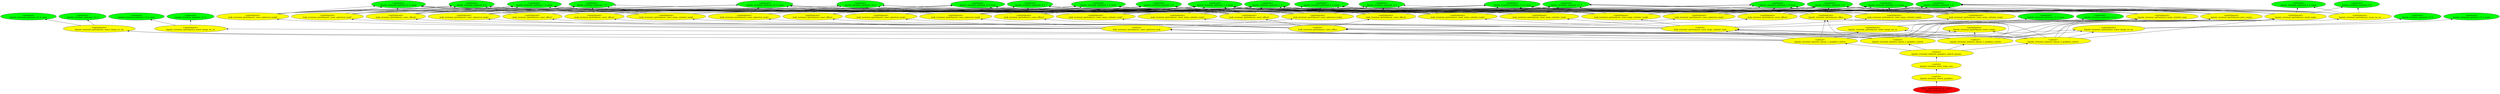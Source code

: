 digraph {
rankdir="BT"
liquids_terminal_spriteset_1_0 [fillcolor=green style="filled" label="<spriteset>\nliquids_terminal_spriteset_1_0"]
liquids_terminal_spriteset_1_0_snow [fillcolor=green style="filled" label="<spriteset>\nliquids_terminal_spriteset_1_0_snow"]
liquids_terminal_spriteset_2_0 [fillcolor=green style="filled" label="<spriteset>\nliquids_terminal_spriteset_2_0"]
liquids_terminal_spriteset_2_0_snow [fillcolor=green style="filled" label="<spriteset>\nliquids_terminal_spriteset_2_0_snow"]
liquids_terminal_spriteset_3_0 [fillcolor=green style="filled" label="<spriteset>\nliquids_terminal_spriteset_3_0"]
liquids_terminal_spriteset_3_0_snow [fillcolor=green style="filled" label="<spriteset>\nliquids_terminal_spriteset_3_0_snow"]
liquids_terminal_spriteset_4_0 [fillcolor=green style="filled" label="<spriteset>\nliquids_terminal_spriteset_4_0"]
liquids_terminal_spriteset_4_0_snow [fillcolor=green style="filled" label="<spriteset>\nliquids_terminal_spriteset_4_0_snow"]
liquids_terminal_spriteset_5_0 [fillcolor=green style="filled" label="<spriteset>\nliquids_terminal_spriteset_5_0"]
liquids_terminal_spriteset_5_0_snow [fillcolor=green style="filled" label="<spriteset>\nliquids_terminal_spriteset_5_0_snow"]
liquids_terminal_spriteset_6_0 [fillcolor=green style="filled" label="<spriteset>\nliquids_terminal_spriteset_6_0"]
liquids_terminal_spriteset_6_0_snow [fillcolor=green style="filled" label="<spriteset>\nliquids_terminal_spriteset_6_0_snow"]
liquids_terminal_spriteset_7_0 [fillcolor=green style="filled" label="<spriteset>\nliquids_terminal_spriteset_7_0"]
liquids_terminal_spriteset_7_0_snow [fillcolor=green style="filled" label="<spriteset>\nliquids_terminal_spriteset_7_0_snow"]
liquids_terminal_spriteset_8_0 [fillcolor=green style="filled" label="<spriteset>\nliquids_terminal_spriteset_8_0"]
liquids_terminal_spriteset_8_0_snow [fillcolor=green style="filled" label="<spriteset>\nliquids_terminal_spriteset_8_0_snow"]
liquids_terminal_spriteset_9_0 [fillcolor=green style="filled" label="<spriteset>\nliquids_terminal_spriteset_9_0"]
liquids_terminal_spriteset_9_0_snow [fillcolor=green style="filled" label="<spriteset>\nliquids_terminal_spriteset_9_0_snow"]
liquids_terminal_spriteset_10_0 [fillcolor=green style="filled" label="<spriteset>\nliquids_terminal_spriteset_10_0"]
liquids_terminal_spriteset_10_0_snow [fillcolor=green style="filled" label="<spriteset>\nliquids_terminal_spriteset_10_0_snow"]
liquids_terminal_spriteset_11_0 [fillcolor=green style="filled" label="<spriteset>\nliquids_terminal_spriteset_11_0"]
liquids_terminal_spriteset_11_0_snow [fillcolor=green style="filled" label="<spriteset>\nliquids_terminal_spriteset_11_0_snow"]
liquids_terminal_spriteset_12_0 [fillcolor=green style="filled" label="<spriteset>\nliquids_terminal_spriteset_12_0"]
liquids_terminal_spriteset_12_0_snow [fillcolor=green style="filled" label="<spriteset>\nliquids_terminal_spriteset_12_0_snow"]
liquids_terminal_spriteset_13_0 [fillcolor=green style="filled" label="<spriteset>\nliquids_terminal_spriteset_13_0"]
liquids_terminal_spriteset_13_0_snow [fillcolor=green style="filled" label="<spriteset>\nliquids_terminal_spriteset_13_0_snow"]
liquids_terminal_spriteset_14_0 [fillcolor=green style="filled" label="<spriteset>\nliquids_terminal_spriteset_14_0"]
liquids_terminal_spriteset_14_0_snow [fillcolor=green style="filled" label="<spriteset>\nliquids_terminal_spriteset_14_0_snow"]
liquids_terminal_spriteset_15_0 [fillcolor=green style="filled" label="<spriteset>\nliquids_terminal_spriteset_15_0"]
liquids_terminal_spriteset_15_0_snow [fillcolor=green style="filled" label="<spriteset>\nliquids_terminal_spriteset_15_0_snow"]
liquids_terminal_spritelayout_small_tanks [fillcolor=yellow style="filled" label="<spritelayout>\nliquids_terminal_spritelayout_small_tanks"]
bulk_terminal_spritelayout_coast_large_cylinder_tank1 [fillcolor=yellow style="filled" label="<spritelayout>\nbulk_terminal_spritelayout_coast_large_cylinder_tank1"]
bulk_terminal_spritelayout_coast_large_cylinder_tank2 [fillcolor=yellow style="filled" label="<spritelayout>\nbulk_terminal_spritelayout_coast_large_cylinder_tank2"]
bulk_terminal_spritelayout_coast_large_cylinder_tank3 [fillcolor=yellow style="filled" label="<spritelayout>\nbulk_terminal_spritelayout_coast_large_cylinder_tank3"]
bulk_terminal_spritelayout_coast_large_cylinder_tank4 [fillcolor=yellow style="filled" label="<spritelayout>\nbulk_terminal_spritelayout_coast_large_cylinder_tank4"]
bulk_terminal_spritelayout_coast_large_cylinder_tank5 [fillcolor=yellow style="filled" label="<spritelayout>\nbulk_terminal_spritelayout_coast_large_cylinder_tank5"]
bulk_terminal_spritelayout_coast_large_cylinder_tank6 [fillcolor=yellow style="filled" label="<spritelayout>\nbulk_terminal_spritelayout_coast_large_cylinder_tank6"]
bulk_terminal_spritelayout_coast_large_cylinder_tank7 [fillcolor=yellow style="filled" label="<spritelayout>\nbulk_terminal_spritelayout_coast_large_cylinder_tank7"]
bulk_terminal_spritelayout_coast_large_cylinder_tank8 [fillcolor=yellow style="filled" label="<spritelayout>\nbulk_terminal_spritelayout_coast_large_cylinder_tank8"]
bulk_terminal_spritelayout_coast_office1 [fillcolor=yellow style="filled" label="<spritelayout>\nbulk_terminal_spritelayout_coast_office1"]
bulk_terminal_spritelayout_coast_office2 [fillcolor=yellow style="filled" label="<spritelayout>\nbulk_terminal_spritelayout_coast_office2"]
bulk_terminal_spritelayout_coast_office3 [fillcolor=yellow style="filled" label="<spritelayout>\nbulk_terminal_spritelayout_coast_office3"]
bulk_terminal_spritelayout_coast_office4 [fillcolor=yellow style="filled" label="<spritelayout>\nbulk_terminal_spritelayout_coast_office4"]
bulk_terminal_spritelayout_coast_office5 [fillcolor=yellow style="filled" label="<spritelayout>\nbulk_terminal_spritelayout_coast_office5"]
bulk_terminal_spritelayout_coast_office6 [fillcolor=yellow style="filled" label="<spritelayout>\nbulk_terminal_spritelayout_coast_office6"]
bulk_terminal_spritelayout_coast_office7 [fillcolor=yellow style="filled" label="<spritelayout>\nbulk_terminal_spritelayout_coast_office7"]
bulk_terminal_spritelayout_coast_office8 [fillcolor=yellow style="filled" label="<spritelayout>\nbulk_terminal_spritelayout_coast_office8"]
bulk_terminal_spritelayout_coast_spherical_tank1 [fillcolor=yellow style="filled" label="<spritelayout>\nbulk_terminal_spritelayout_coast_spherical_tank1"]
bulk_terminal_spritelayout_coast_spherical_tank2 [fillcolor=yellow style="filled" label="<spritelayout>\nbulk_terminal_spritelayout_coast_spherical_tank2"]
bulk_terminal_spritelayout_coast_spherical_tank3 [fillcolor=yellow style="filled" label="<spritelayout>\nbulk_terminal_spritelayout_coast_spherical_tank3"]
bulk_terminal_spritelayout_coast_spherical_tank4 [fillcolor=yellow style="filled" label="<spritelayout>\nbulk_terminal_spritelayout_coast_spherical_tank4"]
bulk_terminal_spritelayout_coast_spherical_tank5 [fillcolor=yellow style="filled" label="<spritelayout>\nbulk_terminal_spritelayout_coast_spherical_tank5"]
bulk_terminal_spritelayout_coast_spherical_tank6 [fillcolor=yellow style="filled" label="<spritelayout>\nbulk_terminal_spritelayout_coast_spherical_tank6"]
bulk_terminal_spritelayout_coast_spherical_tank7 [fillcolor=yellow style="filled" label="<spritelayout>\nbulk_terminal_spritelayout_coast_spherical_tank7"]
bulk_terminal_spritelayout_coast_spherical_tank8 [fillcolor=yellow style="filled" label="<spritelayout>\nbulk_terminal_spritelayout_coast_spherical_tank8"]
liquids_terminal_spritelayout_water_barge_sw_ne [fillcolor=yellow style="filled" label="<spritelayout>\nliquids_terminal_spritelayout_water_barge_sw_ne"]
liquids_terminal_spritelayout_water_barge_ne_sw [fillcolor=yellow style="filled" label="<spritelayout>\nliquids_terminal_spritelayout_water_barge_ne_sw"]
liquids_terminal_spritelayout_water_barge_se_nw [fillcolor=yellow style="filled" label="<spritelayout>\nliquids_terminal_spritelayout_water_barge_se_nw"]
liquids_terminal_spritelayout_water_barge_nw_se [fillcolor=yellow style="filled" label="<spritelayout>\nliquids_terminal_spritelayout_water_barge_nw_se"]
liquids_terminal_spritelayout_water_empty [fillcolor=yellow style="filled" label="<spritelayout>\nliquids_terminal_spritelayout_water_empty"]
liquids_terminal_spritelayout_office [fillcolor=yellow style="filled" label="<spritelayout>\nliquids_terminal_spritelayout_office"]
liquids_terminal_spritelayout_large_cylinder_tank [fillcolor=yellow style="filled" label="<spritelayout>\nliquids_terminal_spritelayout_large_cylinder_tank"]
liquids_terminal_spritelayout_crane_ne_sw [fillcolor=yellow style="filled" label="<spritelayout>\nliquids_terminal_spritelayout_crane_ne_sw"]
liquids_terminal_spritelayout_jetty_empty [fillcolor=yellow style="filled" label="<spritelayout>\nliquids_terminal_spritelayout_jetty_empty"]
bulk_terminal_spritelayout_coast_large_cylinder_tank [fillcolor=yellow style="filled" label="<switch>\nbulk_terminal_spritelayout_coast_large_cylinder_tank"]
bulk_terminal_spritelayout_coast_office [fillcolor=yellow style="filled" label="<switch>\nbulk_terminal_spritelayout_coast_office"]
bulk_terminal_spritelayout_coast_spherical_tank [fillcolor=yellow style="filled" label="<switch>\nbulk_terminal_spritelayout_coast_spherical_tank"]
liquids_terminal_industry_layout_1_graphics_switch [fillcolor=yellow style="filled" label="<switch>\nliquids_terminal_industry_layout_1_graphics_switch"]
liquids_terminal_industry_layout_2_graphics_switch [fillcolor=yellow style="filled" label="<switch>\nliquids_terminal_industry_layout_2_graphics_switch"]
liquids_terminal_industry_layout_3_graphics_switch [fillcolor=yellow style="filled" label="<switch>\nliquids_terminal_industry_layout_3_graphics_switch"]
liquids_terminal_industry_layout_4_graphics_switch [fillcolor=yellow style="filled" label="<switch>\nliquids_terminal_industry_layout_4_graphics_switch"]
liquids_terminal_industry_graphics_switch_layouts [fillcolor=yellow style="filled" label="<switch>\nliquids_terminal_industry_graphics_switch_layouts"]
liquids_terminal_store_temp_vars [fillcolor=yellow style="filled" label="<switch>\nliquids_terminal_store_temp_vars"]
liquids_terminal_switch_graphics [fillcolor=yellow style="filled" label="<switch>\nliquids_terminal_switch_graphics"]
liquids_terminal_tile_1 [fillcolor=red style="filled" label="FEAT_INDUSTRYTILES <250>\nliquids_terminal_tile_1"]
liquids_terminal_spritelayout_crane_ne_sw->liquids_terminal_spriteset_1_0_snow
liquids_terminal_industry_layout_1_graphics_switch->liquids_terminal_spritelayout_office
liquids_terminal_store_temp_vars->liquids_terminal_industry_graphics_switch_layouts
bulk_terminal_spritelayout_coast_spherical_tank->bulk_terminal_spritelayout_coast_spherical_tank1
bulk_terminal_spritelayout_coast_large_cylinder_tank4->liquids_terminal_spriteset_3_0_snow
liquids_terminal_spritelayout_jetty_empty->liquids_terminal_spriteset_2_0_snow
bulk_terminal_spritelayout_coast_spherical_tank7->liquids_terminal_spriteset_6_0_snow
liquids_terminal_industry_layout_3_graphics_switch->liquids_terminal_spritelayout_office
bulk_terminal_spritelayout_coast_large_cylinder_tank6->liquids_terminal_spriteset_5_0_snow
bulk_terminal_spritelayout_coast_large_cylinder_tank7->liquids_terminal_spriteset_6_0_snow
liquids_terminal_industry_layout_3_graphics_switch->liquids_terminal_spritelayout_large_cylinder_tank
bulk_terminal_spritelayout_coast_spherical_tank6->liquids_terminal_spriteset_2_0_snow
liquids_terminal_industry_layout_3_graphics_switch->liquids_terminal_spritelayout_small_tanks
bulk_terminal_spritelayout_coast_office1->liquids_terminal_spriteset_1_0_snow
bulk_terminal_spritelayout_coast_spherical_tank8->liquids_terminal_spriteset_10_0
liquids_terminal_industry_layout_1_graphics_switch->liquids_terminal_spritelayout_large_cylinder_tank
bulk_terminal_spritelayout_coast_spherical_tank4->liquids_terminal_spriteset_1_0_snow
bulk_terminal_spritelayout_coast_office3->liquids_terminal_spriteset_9_0_snow
bulk_terminal_spritelayout_coast_office4->liquids_terminal_spriteset_9_0
liquids_terminal_spritelayout_jetty_empty->liquids_terminal_spriteset_3_0
bulk_terminal_spritelayout_coast_office5->liquids_terminal_spriteset_1_0
liquids_terminal_industry_layout_4_graphics_switch->bulk_terminal_spritelayout_coast_spherical_tank
liquids_terminal_spritelayout_large_cylinder_tank->liquids_terminal_spriteset_3_0_snow
bulk_terminal_spritelayout_coast_office7->liquids_terminal_spriteset_6_0
liquids_terminal_industry_layout_3_graphics_switch->liquids_terminal_spritelayout_water_barge_se_nw
bulk_terminal_spritelayout_coast_spherical_tank2->liquids_terminal_spriteset_1_0
bulk_terminal_spritelayout_coast_spherical_tank3->liquids_terminal_spriteset_2_0
bulk_terminal_spritelayout_coast_large_cylinder_tank5->liquids_terminal_spriteset_4_0
bulk_terminal_spritelayout_coast_office5->liquids_terminal_spriteset_4_0
bulk_terminal_spritelayout_coast_spherical_tank2->liquids_terminal_spriteset_1_0_snow
bulk_terminal_spritelayout_coast_office3->liquids_terminal_spriteset_1_0
bulk_terminal_spritelayout_coast_large_cylinder_tank6->liquids_terminal_spriteset_1_0
liquids_terminal_spritelayout_office->liquids_terminal_spriteset_1_0
bulk_terminal_spritelayout_coast_spherical_tank2->liquids_terminal_spriteset_10_0_snow
bulk_terminal_spritelayout_coast_large_cylinder_tank1->liquids_terminal_spriteset_1_0_snow
bulk_terminal_spritelayout_coast_office8->liquids_terminal_spriteset_1_0_snow
bulk_terminal_spritelayout_coast_large_cylinder_tank6->liquids_terminal_spriteset_1_0_snow
bulk_terminal_spritelayout_coast_spherical_tank3->liquids_terminal_spriteset_3_0_snow
bulk_terminal_spritelayout_coast_office4->liquids_terminal_spriteset_4_0
liquids_terminal_spritelayout_office->liquids_terminal_spriteset_9_0
bulk_terminal_spritelayout_coast_spherical_tank2->liquids_terminal_spriteset_10_0
liquids_terminal_industry_layout_3_graphics_switch->liquids_terminal_spritelayout_water_barge_ne_sw
bulk_terminal_spritelayout_coast_large_cylinder_tank3->liquids_terminal_spriteset_2_0
liquids_terminal_industry_layout_1_graphics_switch->liquids_terminal_spritelayout_water_empty
liquids_terminal_spritelayout_water_barge_nw_se->liquids_terminal_spriteset_15_0_snow
bulk_terminal_spritelayout_coast_spherical_tank5->liquids_terminal_spriteset_5_0_snow
bulk_terminal_spritelayout_coast_office->bulk_terminal_spritelayout_coast_office7
bulk_terminal_spritelayout_coast_large_cylinder_tank5->liquids_terminal_spriteset_4_0_snow
liquids_terminal_industry_layout_2_graphics_switch->liquids_terminal_spritelayout_office
bulk_terminal_spritelayout_coast_spherical_tank6->liquids_terminal_spriteset_1_0_snow
bulk_terminal_spritelayout_coast_office1->liquids_terminal_spriteset_1_0
bulk_terminal_spritelayout_coast_large_cylinder_tank6->liquids_terminal_spriteset_11_0
bulk_terminal_spritelayout_coast_spherical_tank3->liquids_terminal_spriteset_1_0_snow
liquids_terminal_spritelayout_jetty_empty->liquids_terminal_spriteset_1_0_snow
bulk_terminal_spritelayout_coast_large_cylinder_tank4->liquids_terminal_spriteset_1_0_snow
liquids_terminal_spritelayout_large_cylinder_tank->liquids_terminal_spriteset_2_0
bulk_terminal_spritelayout_coast_office6->liquids_terminal_spriteset_9_0
liquids_terminal_industry_layout_2_graphics_switch->bulk_terminal_spritelayout_coast_large_cylinder_tank
bulk_terminal_spritelayout_coast_office4->liquids_terminal_spriteset_4_0_snow
bulk_terminal_spritelayout_coast_office1->liquids_terminal_spriteset_9_0_snow
liquids_terminal_industry_layout_1_graphics_switch->liquids_terminal_spritelayout_small_tanks
liquids_terminal_spritelayout_large_cylinder_tank->liquids_terminal_spriteset_2_0_snow
bulk_terminal_spritelayout_coast_office->bulk_terminal_spritelayout_coast_office4
bulk_terminal_spritelayout_coast_large_cylinder_tank3->liquids_terminal_spriteset_2_0_snow
bulk_terminal_spritelayout_coast_large_cylinder_tank7->liquids_terminal_spriteset_11_0_snow
bulk_terminal_spritelayout_coast_large_cylinder_tank5->liquids_terminal_spriteset_1_0
bulk_terminal_spritelayout_coast_spherical_tank2->liquids_terminal_spriteset_7_0_snow
bulk_terminal_spritelayout_coast_spherical_tank5->liquids_terminal_spriteset_1_0
bulk_terminal_spritelayout_coast_spherical_tank4->liquids_terminal_spriteset_10_0
bulk_terminal_spritelayout_coast_spherical_tank8->liquids_terminal_spriteset_1_0
bulk_terminal_spritelayout_coast_large_cylinder_tank7->liquids_terminal_spriteset_6_0
bulk_terminal_spritelayout_coast_spherical_tank8->liquids_terminal_spriteset_6_0
bulk_terminal_spritelayout_coast_spherical_tank3->liquids_terminal_spriteset_1_0
bulk_terminal_spritelayout_coast_spherical_tank->bulk_terminal_spritelayout_coast_spherical_tank8
bulk_terminal_spritelayout_coast_large_cylinder_tank7->liquids_terminal_spriteset_11_0
liquids_terminal_spritelayout_crane_ne_sw->liquids_terminal_spriteset_8_0_snow
liquids_terminal_spritelayout_office->liquids_terminal_spriteset_3_0_snow
bulk_terminal_spritelayout_coast_spherical_tank8->liquids_terminal_spriteset_1_0_snow
bulk_terminal_spritelayout_coast_spherical_tank8->liquids_terminal_spriteset_6_0_snow
bulk_terminal_spritelayout_coast_office5->liquids_terminal_spriteset_9_0_snow
liquids_terminal_spritelayout_crane_ne_sw->liquids_terminal_spriteset_2_0_snow
liquids_terminal_industry_layout_4_graphics_switch->bulk_terminal_spritelayout_coast_large_cylinder_tank
bulk_terminal_spritelayout_coast_spherical_tank8->liquids_terminal_spriteset_10_0_snow
liquids_terminal_industry_layout_2_graphics_switch->bulk_terminal_spritelayout_coast_spherical_tank
bulk_terminal_spritelayout_coast_large_cylinder_tank->bulk_terminal_spritelayout_coast_large_cylinder_tank7
bulk_terminal_spritelayout_coast_large_cylinder_tank->bulk_terminal_spritelayout_coast_large_cylinder_tank2
liquids_terminal_spritelayout_small_tanks->liquids_terminal_spriteset_8_0_snow
liquids_terminal_spritelayout_small_tanks->liquids_terminal_spriteset_2_0_snow
bulk_terminal_spritelayout_coast_office3->liquids_terminal_spriteset_2_0_snow
liquids_terminal_spritelayout_crane_ne_sw->liquids_terminal_spriteset_3_0
bulk_terminal_spritelayout_coast_spherical_tank1->liquids_terminal_spriteset_1_0
liquids_terminal_spritelayout_crane_ne_sw->liquids_terminal_spriteset_8_0
bulk_terminal_spritelayout_coast_large_cylinder_tank2->liquids_terminal_spriteset_11_0
liquids_terminal_industry_layout_4_graphics_switch->bulk_terminal_spritelayout_coast_office
liquids_terminal_tile_1->liquids_terminal_switch_graphics
liquids_terminal_industry_layout_1_graphics_switch->bulk_terminal_spritelayout_coast_spherical_tank
bulk_terminal_spritelayout_coast_large_cylinder_tank2->liquids_terminal_spriteset_1_0
bulk_terminal_spritelayout_coast_large_cylinder_tank2->liquids_terminal_spriteset_7_0
bulk_terminal_spritelayout_coast_office4->liquids_terminal_spriteset_9_0_snow
bulk_terminal_spritelayout_coast_spherical_tank->bulk_terminal_spritelayout_coast_spherical_tank3
liquids_terminal_spritelayout_jetty_empty->liquids_terminal_spriteset_1_0
liquids_terminal_spritelayout_large_cylinder_tank->liquids_terminal_spriteset_11_0
liquids_terminal_spritelayout_small_tanks->liquids_terminal_spriteset_3_0_snow
bulk_terminal_spritelayout_coast_office7->liquids_terminal_spriteset_6_0_snow
bulk_terminal_spritelayout_coast_large_cylinder_tank->bulk_terminal_spritelayout_coast_large_cylinder_tank6
bulk_terminal_spritelayout_coast_office8->liquids_terminal_spriteset_1_0
bulk_terminal_spritelayout_coast_spherical_tank5->liquids_terminal_spriteset_1_0_snow
bulk_terminal_spritelayout_coast_spherical_tank4->liquids_terminal_spriteset_3_0
liquids_terminal_industry_layout_3_graphics_switch->bulk_terminal_spritelayout_coast_spherical_tank
bulk_terminal_spritelayout_coast_large_cylinder_tank6->liquids_terminal_spriteset_11_0_snow
bulk_terminal_spritelayout_coast_spherical_tank2->liquids_terminal_spriteset_7_0
bulk_terminal_spritelayout_coast_office3->liquids_terminal_spriteset_9_0
liquids_terminal_spritelayout_crane_ne_sw->liquids_terminal_spriteset_2_0
liquids_terminal_spritelayout_water_barge_sw_ne->liquids_terminal_spriteset_12_0_snow
bulk_terminal_spritelayout_coast_large_cylinder_tank7->liquids_terminal_spriteset_1_0
bulk_terminal_spritelayout_coast_office2->liquids_terminal_spriteset_9_0_snow
bulk_terminal_spritelayout_coast_large_cylinder_tank4->liquids_terminal_spriteset_4_0_snow
liquids_terminal_industry_layout_1_graphics_switch->bulk_terminal_spritelayout_coast_large_cylinder_tank
bulk_terminal_spritelayout_coast_office4->liquids_terminal_spriteset_1_0
bulk_terminal_spritelayout_coast_spherical_tank4->liquids_terminal_spriteset_3_0_snow
liquids_terminal_spritelayout_small_tanks->liquids_terminal_spriteset_2_0
liquids_terminal_industry_layout_1_graphics_switch->liquids_terminal_spritelayout_water_barge_nw_se
liquids_terminal_spritelayout_large_cylinder_tank->liquids_terminal_spriteset_1_0
liquids_terminal_industry_layout_2_graphics_switch->liquids_terminal_spritelayout_small_tanks
liquids_terminal_switch_graphics->liquids_terminal_store_temp_vars
liquids_terminal_spritelayout_water_barge_nw_se->liquids_terminal_spriteset_15_0
bulk_terminal_spritelayout_coast_large_cylinder_tank8->liquids_terminal_spriteset_6_0
bulk_terminal_spritelayout_coast_office5->liquids_terminal_spriteset_1_0_snow
liquids_terminal_spritelayout_large_cylinder_tank->liquids_terminal_spriteset_3_0
liquids_terminal_industry_layout_2_graphics_switch->liquids_terminal_spritelayout_water_barge_ne_sw
bulk_terminal_spritelayout_coast_spherical_tank8->liquids_terminal_spriteset_7_0
liquids_terminal_spritelayout_small_tanks->liquids_terminal_spriteset_1_0
liquids_terminal_industry_graphics_switch_layouts->liquids_terminal_industry_layout_4_graphics_switch
bulk_terminal_spritelayout_coast_large_cylinder_tank8->liquids_terminal_spriteset_6_0_snow
liquids_terminal_spritelayout_large_cylinder_tank->liquids_terminal_spriteset_1_0_snow
liquids_terminal_industry_layout_3_graphics_switch->bulk_terminal_spritelayout_coast_large_cylinder_tank
bulk_terminal_spritelayout_coast_office8->liquids_terminal_spriteset_7_0_snow
bulk_terminal_spritelayout_coast_spherical_tank5->liquids_terminal_spriteset_4_0
bulk_terminal_spritelayout_coast_spherical_tank4->liquids_terminal_spriteset_4_0_snow
liquids_terminal_industry_layout_4_graphics_switch->liquids_terminal_spritelayout_water_barge_ne_sw
bulk_terminal_spritelayout_coast_office5->liquids_terminal_spriteset_5_0_snow
bulk_terminal_spritelayout_coast_office4->liquids_terminal_spriteset_1_0_snow
bulk_terminal_spritelayout_coast_office6->liquids_terminal_spriteset_9_0_snow
liquids_terminal_industry_layout_2_graphics_switch->bulk_terminal_spritelayout_coast_office
bulk_terminal_spritelayout_coast_large_cylinder_tank8->liquids_terminal_spriteset_7_0_snow
bulk_terminal_spritelayout_coast_large_cylinder_tank8->liquids_terminal_spriteset_1_0_snow
bulk_terminal_spritelayout_coast_large_cylinder_tank2->liquids_terminal_spriteset_7_0_snow
liquids_terminal_spritelayout_jetty_empty->liquids_terminal_spriteset_2_0
bulk_terminal_spritelayout_coast_large_cylinder_tank->bulk_terminal_spritelayout_coast_large_cylinder_tank8
liquids_terminal_spritelayout_office->liquids_terminal_spriteset_1_0_snow
liquids_terminal_industry_graphics_switch_layouts->liquids_terminal_industry_layout_2_graphics_switch
liquids_terminal_industry_layout_2_graphics_switch->liquids_terminal_spritelayout_jetty_empty
bulk_terminal_spritelayout_coast_large_cylinder_tank4->liquids_terminal_spriteset_4_0
bulk_terminal_spritelayout_coast_large_cylinder_tank6->liquids_terminal_spriteset_5_0
bulk_terminal_spritelayout_coast_office8->liquids_terminal_spriteset_9_0_snow
bulk_terminal_spritelayout_coast_large_cylinder_tank2->liquids_terminal_spriteset_11_0_snow
bulk_terminal_spritelayout_coast_spherical_tank3->liquids_terminal_spriteset_10_0
bulk_terminal_spritelayout_coast_office3->liquids_terminal_spriteset_1_0_snow
bulk_terminal_spritelayout_coast_spherical_tank->bulk_terminal_spritelayout_coast_spherical_tank5
bulk_terminal_spritelayout_coast_spherical_tank6->liquids_terminal_spriteset_2_0
bulk_terminal_spritelayout_coast_spherical_tank1->liquids_terminal_spriteset_1_0_snow
bulk_terminal_spritelayout_coast_office7->liquids_terminal_spriteset_1_0
bulk_terminal_spritelayout_coast_office->bulk_terminal_spritelayout_coast_office1
bulk_terminal_spritelayout_coast_office8->liquids_terminal_spriteset_6_0
bulk_terminal_spritelayout_coast_office2->liquids_terminal_spriteset_1_0_snow
bulk_terminal_spritelayout_coast_spherical_tank4->liquids_terminal_spriteset_10_0_snow
bulk_terminal_spritelayout_coast_office5->liquids_terminal_spriteset_9_0
bulk_terminal_spritelayout_coast_office->bulk_terminal_spritelayout_coast_office6
bulk_terminal_spritelayout_coast_spherical_tank7->liquids_terminal_spriteset_10_0_snow
bulk_terminal_spritelayout_coast_spherical_tank->bulk_terminal_spritelayout_coast_spherical_tank2
liquids_terminal_spritelayout_water_barge_ne_sw->liquids_terminal_spriteset_13_0
bulk_terminal_spritelayout_coast_office3->liquids_terminal_spriteset_3_0
bulk_terminal_spritelayout_coast_large_cylinder_tank4->liquids_terminal_spriteset_11_0_snow
bulk_terminal_spritelayout_coast_spherical_tank->bulk_terminal_spritelayout_coast_spherical_tank6
liquids_terminal_industry_layout_1_graphics_switch->liquids_terminal_spritelayout_water_barge_se_nw
liquids_terminal_spritelayout_office->liquids_terminal_spriteset_9_0_snow
bulk_terminal_spritelayout_coast_large_cylinder_tank5->liquids_terminal_spriteset_5_0_snow
liquids_terminal_industry_layout_3_graphics_switch->liquids_terminal_spritelayout_jetty_empty
bulk_terminal_spritelayout_coast_office7->liquids_terminal_spriteset_9_0
bulk_terminal_spritelayout_coast_spherical_tank3->liquids_terminal_spriteset_10_0_snow
bulk_terminal_spritelayout_coast_large_cylinder_tank3->liquids_terminal_spriteset_1_0
bulk_terminal_spritelayout_coast_office5->liquids_terminal_spriteset_5_0
bulk_terminal_spritelayout_coast_office3->liquids_terminal_spriteset_3_0_snow
bulk_terminal_spritelayout_coast_office6->liquids_terminal_spriteset_1_0
bulk_terminal_spritelayout_coast_large_cylinder_tank4->liquids_terminal_spriteset_11_0
liquids_terminal_industry_layout_2_graphics_switch->liquids_terminal_spritelayout_water_barge_sw_ne
bulk_terminal_spritelayout_coast_large_cylinder_tank5->liquids_terminal_spriteset_1_0_snow
bulk_terminal_spritelayout_coast_large_cylinder_tank8->liquids_terminal_spriteset_1_0
bulk_terminal_spritelayout_coast_large_cylinder_tank3->liquids_terminal_spriteset_3_0
bulk_terminal_spritelayout_coast_spherical_tank5->liquids_terminal_spriteset_4_0_snow
bulk_terminal_spritelayout_coast_large_cylinder_tank1->liquids_terminal_spriteset_11_0_snow
bulk_terminal_spritelayout_coast_office1->liquids_terminal_spriteset_9_0
liquids_terminal_spritelayout_small_tanks->liquids_terminal_spriteset_3_0
bulk_terminal_spritelayout_coast_office8->liquids_terminal_spriteset_6_0_snow
liquids_terminal_industry_layout_3_graphics_switch->bulk_terminal_spritelayout_coast_office
liquids_terminal_spritelayout_small_tanks->liquids_terminal_spriteset_8_0
liquids_terminal_spritelayout_office->liquids_terminal_spriteset_2_0_snow
bulk_terminal_spritelayout_coast_spherical_tank6->liquids_terminal_spriteset_5_0_snow
bulk_terminal_spritelayout_coast_large_cylinder_tank5->liquids_terminal_spriteset_11_0_snow
bulk_terminal_spritelayout_coast_office4->liquids_terminal_spriteset_3_0_snow
liquids_terminal_industry_layout_4_graphics_switch->liquids_terminal_spritelayout_office
bulk_terminal_spritelayout_coast_office6->liquids_terminal_spriteset_5_0_snow
bulk_terminal_spritelayout_coast_large_cylinder_tank8->liquids_terminal_spriteset_7_0
liquids_terminal_industry_layout_4_graphics_switch->liquids_terminal_spritelayout_water_empty
bulk_terminal_spritelayout_coast_spherical_tank5->liquids_terminal_spriteset_10_0
bulk_terminal_spritelayout_coast_spherical_tank8->liquids_terminal_spriteset_7_0_snow
bulk_terminal_spritelayout_coast_office6->liquids_terminal_spriteset_5_0
liquids_terminal_industry_layout_2_graphics_switch->liquids_terminal_spritelayout_large_cylinder_tank
bulk_terminal_spritelayout_coast_spherical_tank->bulk_terminal_spritelayout_coast_spherical_tank7
bulk_terminal_spritelayout_coast_spherical_tank5->liquids_terminal_spriteset_10_0_snow
bulk_terminal_spritelayout_coast_large_cylinder_tank4->liquids_terminal_spriteset_1_0
bulk_terminal_spritelayout_coast_office->bulk_terminal_spritelayout_coast_office5
bulk_terminal_spritelayout_coast_spherical_tank5->liquids_terminal_spriteset_5_0
liquids_terminal_industry_layout_4_graphics_switch->liquids_terminal_spritelayout_water_barge_nw_se
bulk_terminal_spritelayout_coast_office6->liquids_terminal_spriteset_2_0
bulk_terminal_spritelayout_coast_large_cylinder_tank3->liquids_terminal_spriteset_3_0_snow
bulk_terminal_spritelayout_coast_large_cylinder_tank1->liquids_terminal_spriteset_11_0
bulk_terminal_spritelayout_coast_spherical_tank->bulk_terminal_spritelayout_coast_spherical_tank4
bulk_terminal_spritelayout_coast_spherical_tank6->liquids_terminal_spriteset_1_0
liquids_terminal_industry_layout_4_graphics_switch->liquids_terminal_spritelayout_small_tanks
liquids_terminal_spritelayout_water_barge_sw_ne->liquids_terminal_spriteset_12_0
liquids_terminal_industry_layout_4_graphics_switch->liquids_terminal_spritelayout_large_cylinder_tank
bulk_terminal_spritelayout_coast_office->bulk_terminal_spritelayout_coast_office3
bulk_terminal_spritelayout_coast_large_cylinder_tank->bulk_terminal_spritelayout_coast_large_cylinder_tank1
liquids_terminal_spritelayout_office->liquids_terminal_spriteset_3_0
bulk_terminal_spritelayout_coast_office2->liquids_terminal_spriteset_7_0_snow
liquids_terminal_spritelayout_crane_ne_sw->liquids_terminal_spriteset_3_0_snow
bulk_terminal_spritelayout_coast_large_cylinder_tank->bulk_terminal_spritelayout_coast_large_cylinder_tank4
bulk_terminal_spritelayout_coast_office3->liquids_terminal_spriteset_2_0
liquids_terminal_industry_layout_2_graphics_switch->liquids_terminal_spritelayout_water_empty
bulk_terminal_spritelayout_coast_large_cylinder_tank4->liquids_terminal_spriteset_3_0
bulk_terminal_spritelayout_coast_office4->liquids_terminal_spriteset_3_0
bulk_terminal_spritelayout_coast_spherical_tank4->liquids_terminal_spriteset_4_0
bulk_terminal_spritelayout_coast_spherical_tank7->liquids_terminal_spriteset_1_0_snow
bulk_terminal_spritelayout_coast_large_cylinder_tank2->liquids_terminal_spriteset_1_0_snow
bulk_terminal_spritelayout_coast_spherical_tank1->liquids_terminal_spriteset_10_0
liquids_terminal_spritelayout_jetty_empty->liquids_terminal_spriteset_3_0_snow
bulk_terminal_spritelayout_coast_large_cylinder_tank->bulk_terminal_spritelayout_coast_large_cylinder_tank3
bulk_terminal_spritelayout_coast_spherical_tank4->liquids_terminal_spriteset_1_0
bulk_terminal_spritelayout_coast_spherical_tank6->liquids_terminal_spriteset_5_0
bulk_terminal_spritelayout_coast_spherical_tank7->liquids_terminal_spriteset_10_0
bulk_terminal_spritelayout_coast_large_cylinder_tank8->liquids_terminal_spriteset_11_0_snow
bulk_terminal_spritelayout_coast_large_cylinder_tank1->liquids_terminal_spriteset_1_0
liquids_terminal_industry_layout_3_graphics_switch->liquids_terminal_spritelayout_crane_ne_sw
bulk_terminal_spritelayout_coast_spherical_tank7->liquids_terminal_spriteset_1_0
liquids_terminal_spritelayout_water_barge_se_nw->liquids_terminal_spriteset_14_0_snow
bulk_terminal_spritelayout_coast_office6->liquids_terminal_spriteset_1_0_snow
liquids_terminal_industry_graphics_switch_layouts->liquids_terminal_industry_layout_3_graphics_switch
liquids_terminal_spritelayout_large_cylinder_tank->liquids_terminal_spriteset_11_0_snow
bulk_terminal_spritelayout_coast_office2->liquids_terminal_spriteset_7_0
bulk_terminal_spritelayout_coast_large_cylinder_tank6->liquids_terminal_spriteset_2_0
bulk_terminal_spritelayout_coast_spherical_tank7->liquids_terminal_spriteset_6_0
bulk_terminal_spritelayout_coast_large_cylinder_tank3->liquids_terminal_spriteset_11_0_snow
bulk_terminal_spritelayout_coast_office2->liquids_terminal_spriteset_1_0
liquids_terminal_spritelayout_water_barge_ne_sw->liquids_terminal_spriteset_13_0_snow
liquids_terminal_spritelayout_crane_ne_sw->liquids_terminal_spriteset_1_0
bulk_terminal_spritelayout_coast_office->bulk_terminal_spritelayout_coast_office8
bulk_terminal_spritelayout_coast_large_cylinder_tank->bulk_terminal_spritelayout_coast_large_cylinder_tank5
liquids_terminal_industry_layout_1_graphics_switch->liquids_terminal_spritelayout_jetty_empty
bulk_terminal_spritelayout_coast_spherical_tank6->liquids_terminal_spriteset_10_0
bulk_terminal_spritelayout_coast_office7->liquids_terminal_spriteset_1_0_snow
bulk_terminal_spritelayout_coast_office7->liquids_terminal_spriteset_9_0_snow
bulk_terminal_spritelayout_coast_spherical_tank3->liquids_terminal_spriteset_3_0
liquids_terminal_spritelayout_office->liquids_terminal_spriteset_2_0
bulk_terminal_spritelayout_coast_large_cylinder_tank8->liquids_terminal_spriteset_11_0
bulk_terminal_spritelayout_coast_spherical_tank1->liquids_terminal_spriteset_10_0_snow
liquids_terminal_industry_layout_4_graphics_switch->liquids_terminal_spritelayout_jetty_empty
bulk_terminal_spritelayout_coast_office8->liquids_terminal_spriteset_9_0
bulk_terminal_spritelayout_coast_office8->liquids_terminal_spriteset_7_0
bulk_terminal_spritelayout_coast_large_cylinder_tank7->liquids_terminal_spriteset_1_0_snow
bulk_terminal_spritelayout_coast_spherical_tank3->liquids_terminal_spriteset_2_0_snow
bulk_terminal_spritelayout_coast_large_cylinder_tank6->liquids_terminal_spriteset_2_0_snow
bulk_terminal_spritelayout_coast_large_cylinder_tank3->liquids_terminal_spriteset_11_0
bulk_terminal_spritelayout_coast_office->bulk_terminal_spritelayout_coast_office2
liquids_terminal_spritelayout_water_barge_se_nw->liquids_terminal_spriteset_14_0
bulk_terminal_spritelayout_coast_large_cylinder_tank5->liquids_terminal_spriteset_11_0
liquids_terminal_industry_layout_3_graphics_switch->liquids_terminal_spritelayout_water_empty
bulk_terminal_spritelayout_coast_office2->liquids_terminal_spriteset_9_0
liquids_terminal_industry_graphics_switch_layouts->liquids_terminal_industry_layout_1_graphics_switch
liquids_terminal_spritelayout_small_tanks->liquids_terminal_spriteset_1_0_snow
bulk_terminal_spritelayout_coast_spherical_tank6->liquids_terminal_spriteset_10_0_snow
bulk_terminal_spritelayout_coast_office5->liquids_terminal_spriteset_4_0_snow
bulk_terminal_spritelayout_coast_large_cylinder_tank3->liquids_terminal_spriteset_1_0_snow
bulk_terminal_spritelayout_coast_office6->liquids_terminal_spriteset_2_0_snow
liquids_terminal_industry_layout_1_graphics_switch->bulk_terminal_spritelayout_coast_office
bulk_terminal_spritelayout_coast_large_cylinder_tank5->liquids_terminal_spriteset_5_0
}
